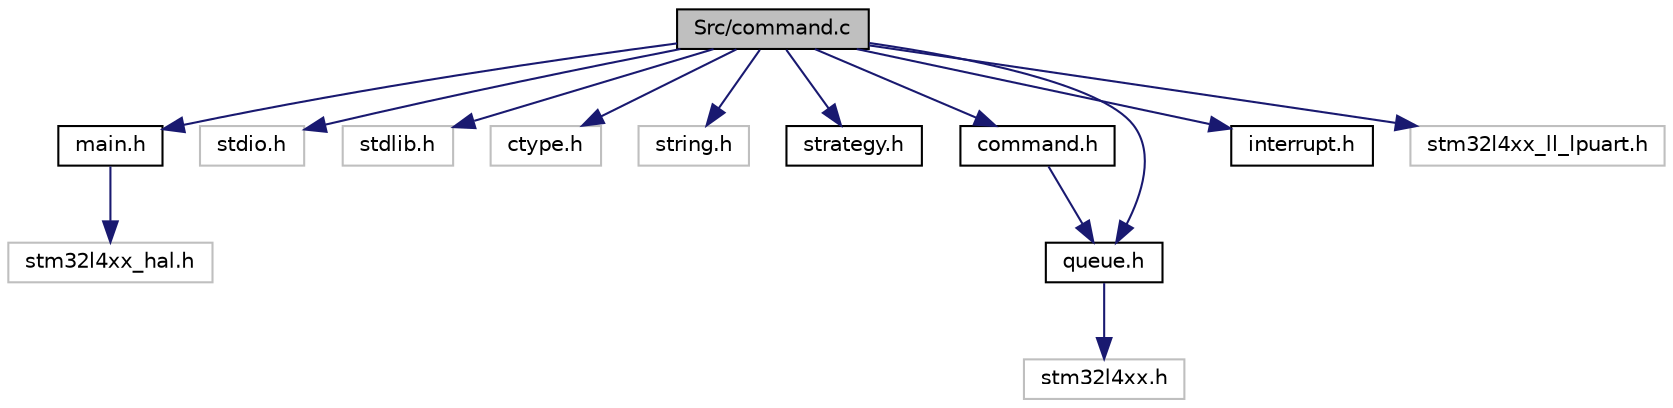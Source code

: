 digraph "Src/command.c"
{
  edge [fontname="Helvetica",fontsize="10",labelfontname="Helvetica",labelfontsize="10"];
  node [fontname="Helvetica",fontsize="10",shape=record];
  Node0 [label="Src/command.c",height=0.2,width=0.4,color="black", fillcolor="grey75", style="filled", fontcolor="black"];
  Node0 -> Node1 [color="midnightblue",fontsize="10",style="solid"];
  Node1 [label="main.h",height=0.2,width=0.4,color="black", fillcolor="white", style="filled",URL="$main_8h.html",tooltip=": Header for main.c file. This file contains the common defines of the application. "];
  Node1 -> Node2 [color="midnightblue",fontsize="10",style="solid"];
  Node2 [label="stm32l4xx_hal.h",height=0.2,width=0.4,color="grey75", fillcolor="white", style="filled"];
  Node0 -> Node3 [color="midnightblue",fontsize="10",style="solid"];
  Node3 [label="stdio.h",height=0.2,width=0.4,color="grey75", fillcolor="white", style="filled"];
  Node0 -> Node4 [color="midnightblue",fontsize="10",style="solid"];
  Node4 [label="stdlib.h",height=0.2,width=0.4,color="grey75", fillcolor="white", style="filled"];
  Node0 -> Node5 [color="midnightblue",fontsize="10",style="solid"];
  Node5 [label="ctype.h",height=0.2,width=0.4,color="grey75", fillcolor="white", style="filled"];
  Node0 -> Node6 [color="midnightblue",fontsize="10",style="solid"];
  Node6 [label="string.h",height=0.2,width=0.4,color="grey75", fillcolor="white", style="filled"];
  Node0 -> Node7 [color="midnightblue",fontsize="10",style="solid"];
  Node7 [label="strategy.h",height=0.2,width=0.4,color="black", fillcolor="white", style="filled",URL="$strategy_8h.html"];
  Node0 -> Node8 [color="midnightblue",fontsize="10",style="solid"];
  Node8 [label="command.h",height=0.2,width=0.4,color="black", fillcolor="white", style="filled",URL="$command_8h.html"];
  Node8 -> Node9 [color="midnightblue",fontsize="10",style="solid"];
  Node9 [label="queue.h",height=0.2,width=0.4,color="black", fillcolor="white", style="filled",URL="$queue_8h.html"];
  Node9 -> Node10 [color="midnightblue",fontsize="10",style="solid"];
  Node10 [label="stm32l4xx.h",height=0.2,width=0.4,color="grey75", fillcolor="white", style="filled"];
  Node0 -> Node9 [color="midnightblue",fontsize="10",style="solid"];
  Node0 -> Node11 [color="midnightblue",fontsize="10",style="solid"];
  Node11 [label="interrupt.h",height=0.2,width=0.4,color="black", fillcolor="white", style="filled",URL="$interrupt_8h.html"];
  Node0 -> Node12 [color="midnightblue",fontsize="10",style="solid"];
  Node12 [label="stm32l4xx_ll_lpuart.h",height=0.2,width=0.4,color="grey75", fillcolor="white", style="filled"];
}
